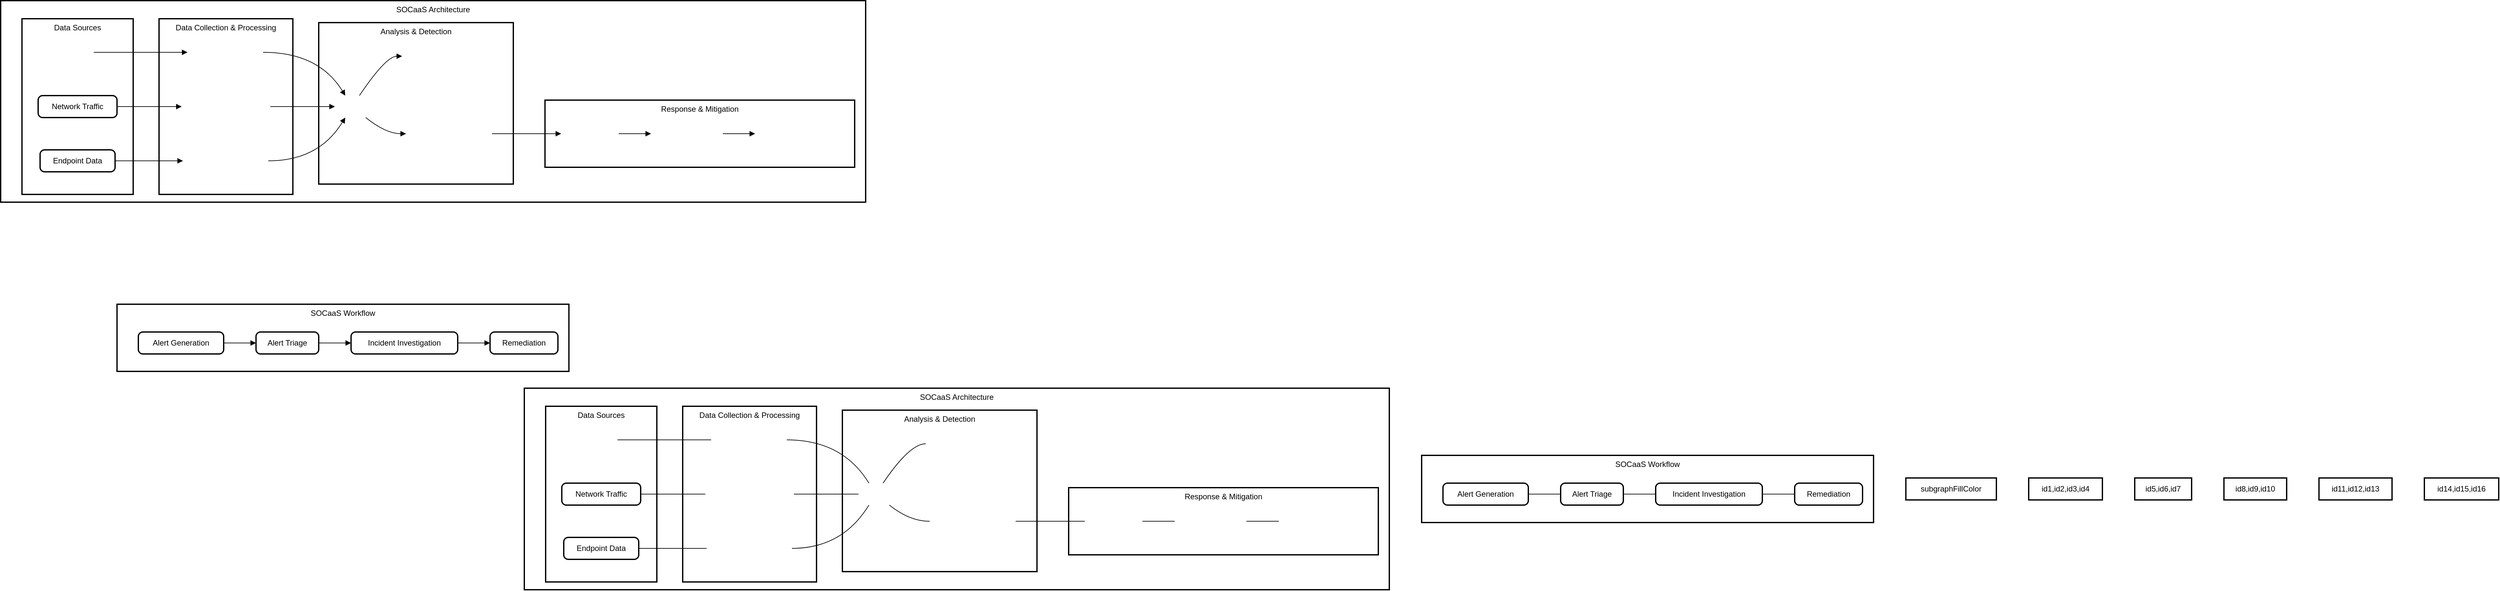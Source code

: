 <mxfile version="24.3.1" type="github">
  <diagram name="Page-1" id="cbZRXVq0jJMvsxt9PghF">
    <mxGraphModel dx="5250" dy="2405" grid="1" gridSize="10" guides="1" tooltips="1" connect="1" arrows="1" fold="1" page="1" pageScale="1" pageWidth="850" pageHeight="1100" math="0" shadow="0">
      <root>
        <mxCell id="0" />
        <mxCell id="1" parent="0" />
        <mxCell id="XcT4s9lWVpxsg88r7cg1-1" value="SOCaaS Architecture" style="whiteSpace=wrap;strokeWidth=2;verticalAlign=top;" vertex="1" parent="1">
          <mxGeometry x="-790" y="180" width="1338" height="312" as="geometry" />
        </mxCell>
        <mxCell id="XcT4s9lWVpxsg88r7cg1-2" value="Logs" style="rounded=1;absoluteArcSize=1;arcSize=14;whiteSpace=wrap;strokeWidth=2;" vertex="1" parent="XcT4s9lWVpxsg88r7cg1-1">
          <mxGeometry x="94" y="63" width="50" height="34" as="geometry" />
        </mxCell>
        <mxCell id="XcT4s9lWVpxsg88r7cg1-3" value="Data Sources" style="whiteSpace=wrap;strokeWidth=2;verticalAlign=top;" vertex="1" parent="XcT4s9lWVpxsg88r7cg1-1">
          <mxGeometry x="33" y="28" width="172" height="272" as="geometry" />
        </mxCell>
        <mxCell id="XcT4s9lWVpxsg88r7cg1-4" value="Log Collectors" style="rounded=1;absoluteArcSize=1;arcSize=14;whiteSpace=wrap;strokeWidth=2;" vertex="1" parent="XcT4s9lWVpxsg88r7cg1-1">
          <mxGeometry x="289" y="63" width="117" height="34" as="geometry" />
        </mxCell>
        <mxCell id="XcT4s9lWVpxsg88r7cg1-5" value="Network Traffic" style="rounded=1;absoluteArcSize=1;arcSize=14;whiteSpace=wrap;strokeWidth=2;" vertex="1" parent="XcT4s9lWVpxsg88r7cg1-1">
          <mxGeometry x="58" y="147" width="122" height="34" as="geometry" />
        </mxCell>
        <mxCell id="XcT4s9lWVpxsg88r7cg1-6" value="Network Sensors" style="rounded=1;absoluteArcSize=1;arcSize=14;whiteSpace=wrap;strokeWidth=2;" vertex="1" parent="XcT4s9lWVpxsg88r7cg1-1">
          <mxGeometry x="280" y="147" width="137" height="34" as="geometry" />
        </mxCell>
        <mxCell id="XcT4s9lWVpxsg88r7cg1-7" value="Endpoint Data" style="rounded=1;absoluteArcSize=1;arcSize=14;whiteSpace=wrap;strokeWidth=2;" vertex="1" parent="XcT4s9lWVpxsg88r7cg1-1">
          <mxGeometry x="61" y="231" width="116" height="34" as="geometry" />
        </mxCell>
        <mxCell id="XcT4s9lWVpxsg88r7cg1-8" value="Endpoint Agents" style="rounded=1;absoluteArcSize=1;arcSize=14;whiteSpace=wrap;strokeWidth=2;" vertex="1" parent="XcT4s9lWVpxsg88r7cg1-1">
          <mxGeometry x="282" y="231" width="132" height="34" as="geometry" />
        </mxCell>
        <mxCell id="XcT4s9lWVpxsg88r7cg1-9" value="SIEM" style="rounded=1;absoluteArcSize=1;arcSize=14;whiteSpace=wrap;strokeWidth=2;" vertex="1" parent="XcT4s9lWVpxsg88r7cg1-1">
          <mxGeometry x="517" y="147" width="54" height="34" as="geometry" />
        </mxCell>
        <mxCell id="XcT4s9lWVpxsg88r7cg1-10" value="Threat Intelligence" style="rounded=1;absoluteArcSize=1;arcSize=14;whiteSpace=wrap;strokeWidth=2;" vertex="1" parent="XcT4s9lWVpxsg88r7cg1-1">
          <mxGeometry x="621" y="69" width="147" height="34" as="geometry" />
        </mxCell>
        <mxCell id="XcT4s9lWVpxsg88r7cg1-11" value="Analytics Engine" style="rounded=1;absoluteArcSize=1;arcSize=14;whiteSpace=wrap;strokeWidth=2;" vertex="1" parent="XcT4s9lWVpxsg88r7cg1-1">
          <mxGeometry x="627" y="189" width="133" height="34" as="geometry" />
        </mxCell>
        <mxCell id="XcT4s9lWVpxsg88r7cg1-12" value="Playbooks" style="rounded=1;absoluteArcSize=1;arcSize=14;whiteSpace=wrap;strokeWidth=2;" vertex="1" parent="XcT4s9lWVpxsg88r7cg1-1">
          <mxGeometry x="867" y="189" width="89" height="34" as="geometry" />
        </mxCell>
        <mxCell id="XcT4s9lWVpxsg88r7cg1-13" value="Orchestration" style="rounded=1;absoluteArcSize=1;arcSize=14;whiteSpace=wrap;strokeWidth=2;" vertex="1" parent="XcT4s9lWVpxsg88r7cg1-1">
          <mxGeometry x="1006" y="189" width="111" height="34" as="geometry" />
        </mxCell>
        <mxCell id="XcT4s9lWVpxsg88r7cg1-14" value="Response Tools" style="rounded=1;absoluteArcSize=1;arcSize=14;whiteSpace=wrap;strokeWidth=2;" vertex="1" parent="XcT4s9lWVpxsg88r7cg1-1">
          <mxGeometry x="1167" y="189" width="129" height="34" as="geometry" />
        </mxCell>
        <mxCell id="XcT4s9lWVpxsg88r7cg1-15" value="Data Collection &amp; Processing" style="whiteSpace=wrap;strokeWidth=2;verticalAlign=top;" vertex="1" parent="XcT4s9lWVpxsg88r7cg1-1">
          <mxGeometry x="245" y="28" width="207" height="272" as="geometry" />
        </mxCell>
        <mxCell id="XcT4s9lWVpxsg88r7cg1-16" value="Analysis &amp; Detection" style="whiteSpace=wrap;strokeWidth=2;verticalAlign=top;" vertex="1" parent="XcT4s9lWVpxsg88r7cg1-1">
          <mxGeometry x="492" y="34" width="301" height="250" as="geometry" />
        </mxCell>
        <mxCell id="XcT4s9lWVpxsg88r7cg1-17" value="Response &amp; Mitigation" style="whiteSpace=wrap;strokeWidth=2;verticalAlign=top;" vertex="1" parent="XcT4s9lWVpxsg88r7cg1-1">
          <mxGeometry x="842" y="154" width="479" height="104" as="geometry" />
        </mxCell>
        <mxCell id="XcT4s9lWVpxsg88r7cg1-18" value="" style="curved=1;startArrow=none;endArrow=block;exitX=0.994;exitY=0.5;entryX=0.004;entryY=0.5;rounded=0;" edge="1" parent="XcT4s9lWVpxsg88r7cg1-1" source="XcT4s9lWVpxsg88r7cg1-2" target="XcT4s9lWVpxsg88r7cg1-4">
          <mxGeometry relative="1" as="geometry">
            <Array as="points" />
          </mxGeometry>
        </mxCell>
        <mxCell id="XcT4s9lWVpxsg88r7cg1-19" value="" style="curved=1;startArrow=none;endArrow=block;exitX=0.998;exitY=0.5;entryX=-0.002;entryY=0.5;rounded=0;" edge="1" parent="XcT4s9lWVpxsg88r7cg1-1" source="XcT4s9lWVpxsg88r7cg1-5" target="XcT4s9lWVpxsg88r7cg1-6">
          <mxGeometry relative="1" as="geometry">
            <Array as="points" />
          </mxGeometry>
        </mxCell>
        <mxCell id="XcT4s9lWVpxsg88r7cg1-20" value="" style="curved=1;startArrow=none;endArrow=block;exitX=1.001;exitY=0.5;entryX=-0.001;entryY=0.5;rounded=0;" edge="1" parent="XcT4s9lWVpxsg88r7cg1-1" source="XcT4s9lWVpxsg88r7cg1-7" target="XcT4s9lWVpxsg88r7cg1-8">
          <mxGeometry relative="1" as="geometry">
            <Array as="points" />
          </mxGeometry>
        </mxCell>
        <mxCell id="XcT4s9lWVpxsg88r7cg1-21" value="" style="curved=1;startArrow=none;endArrow=block;exitX=1.006;exitY=0.5;entryX=0.297;entryY=0;rounded=0;" edge="1" parent="XcT4s9lWVpxsg88r7cg1-1" source="XcT4s9lWVpxsg88r7cg1-4" target="XcT4s9lWVpxsg88r7cg1-9">
          <mxGeometry relative="1" as="geometry">
            <Array as="points">
              <mxPoint x="492" y="80" />
            </Array>
          </mxGeometry>
        </mxCell>
        <mxCell id="XcT4s9lWVpxsg88r7cg1-22" value="" style="curved=1;startArrow=none;endArrow=block;exitX=0.997;exitY=0.5;entryX=-0.009;entryY=0.5;rounded=0;" edge="1" parent="XcT4s9lWVpxsg88r7cg1-1" source="XcT4s9lWVpxsg88r7cg1-6" target="XcT4s9lWVpxsg88r7cg1-9">
          <mxGeometry relative="1" as="geometry">
            <Array as="points" />
          </mxGeometry>
        </mxCell>
        <mxCell id="XcT4s9lWVpxsg88r7cg1-23" value="" style="curved=1;startArrow=none;endArrow=block;exitX=1.003;exitY=0.5;entryX=0.297;entryY=1;rounded=0;" edge="1" parent="XcT4s9lWVpxsg88r7cg1-1" source="XcT4s9lWVpxsg88r7cg1-8" target="XcT4s9lWVpxsg88r7cg1-9">
          <mxGeometry relative="1" as="geometry">
            <Array as="points">
              <mxPoint x="492" y="248" />
            </Array>
          </mxGeometry>
        </mxCell>
        <mxCell id="XcT4s9lWVpxsg88r7cg1-24" value="" style="curved=1;startArrow=none;endArrow=block;exitX=0.703;exitY=0;entryX=-0.002;entryY=0.5;rounded=0;" edge="1" parent="XcT4s9lWVpxsg88r7cg1-1" source="XcT4s9lWVpxsg88r7cg1-9" target="XcT4s9lWVpxsg88r7cg1-10">
          <mxGeometry relative="1" as="geometry">
            <Array as="points">
              <mxPoint x="596" y="86" />
            </Array>
          </mxGeometry>
        </mxCell>
        <mxCell id="XcT4s9lWVpxsg88r7cg1-25" value="" style="curved=1;startArrow=none;endArrow=block;exitX=0.883;exitY=1;entryX=0.003;entryY=0.5;rounded=0;" edge="1" parent="XcT4s9lWVpxsg88r7cg1-1" source="XcT4s9lWVpxsg88r7cg1-9" target="XcT4s9lWVpxsg88r7cg1-11">
          <mxGeometry relative="1" as="geometry">
            <Array as="points">
              <mxPoint x="596" y="206" />
            </Array>
          </mxGeometry>
        </mxCell>
        <mxCell id="XcT4s9lWVpxsg88r7cg1-26" value="" style="curved=1;startArrow=none;endArrow=block;exitX=1.005;exitY=0.5;entryX=0.003;entryY=0.5;rounded=0;" edge="1" parent="XcT4s9lWVpxsg88r7cg1-1" source="XcT4s9lWVpxsg88r7cg1-11" target="XcT4s9lWVpxsg88r7cg1-12">
          <mxGeometry relative="1" as="geometry">
            <Array as="points" />
          </mxGeometry>
        </mxCell>
        <mxCell id="XcT4s9lWVpxsg88r7cg1-27" value="" style="curved=1;startArrow=none;endArrow=block;exitX=1.001;exitY=0.5;entryX=0.001;entryY=0.5;rounded=0;" edge="1" parent="XcT4s9lWVpxsg88r7cg1-1" source="XcT4s9lWVpxsg88r7cg1-12" target="XcT4s9lWVpxsg88r7cg1-13">
          <mxGeometry relative="1" as="geometry">
            <Array as="points" />
          </mxGeometry>
        </mxCell>
        <mxCell id="XcT4s9lWVpxsg88r7cg1-28" value="" style="curved=1;startArrow=none;endArrow=block;exitX=1.002;exitY=0.5;entryX=0.001;entryY=0.5;rounded=0;" edge="1" parent="XcT4s9lWVpxsg88r7cg1-1" source="XcT4s9lWVpxsg88r7cg1-13" target="XcT4s9lWVpxsg88r7cg1-14">
          <mxGeometry relative="1" as="geometry">
            <Array as="points" />
          </mxGeometry>
        </mxCell>
        <mxCell id="XcT4s9lWVpxsg88r7cg1-29" value="SOCaaS Workflow" style="whiteSpace=wrap;strokeWidth=2;verticalAlign=top;" vertex="1" parent="1">
          <mxGeometry x="-610" y="650" width="699" height="104" as="geometry" />
        </mxCell>
        <mxCell id="XcT4s9lWVpxsg88r7cg1-30" value="Alert Generation" style="rounded=1;absoluteArcSize=1;arcSize=14;whiteSpace=wrap;strokeWidth=2;" vertex="1" parent="XcT4s9lWVpxsg88r7cg1-29">
          <mxGeometry x="33" y="43" width="132" height="34" as="geometry" />
        </mxCell>
        <mxCell id="XcT4s9lWVpxsg88r7cg1-31" value="Alert Triage" style="rounded=1;absoluteArcSize=1;arcSize=14;whiteSpace=wrap;strokeWidth=2;" vertex="1" parent="XcT4s9lWVpxsg88r7cg1-29">
          <mxGeometry x="215" y="43" width="97" height="34" as="geometry" />
        </mxCell>
        <mxCell id="XcT4s9lWVpxsg88r7cg1-32" value="Incident Investigation" style="rounded=1;absoluteArcSize=1;arcSize=14;whiteSpace=wrap;strokeWidth=2;" vertex="1" parent="XcT4s9lWVpxsg88r7cg1-29">
          <mxGeometry x="362" y="43" width="165" height="34" as="geometry" />
        </mxCell>
        <mxCell id="XcT4s9lWVpxsg88r7cg1-33" value="Remediation" style="rounded=1;absoluteArcSize=1;arcSize=14;whiteSpace=wrap;strokeWidth=2;" vertex="1" parent="XcT4s9lWVpxsg88r7cg1-29">
          <mxGeometry x="577" y="43" width="105" height="34" as="geometry" />
        </mxCell>
        <mxCell id="XcT4s9lWVpxsg88r7cg1-34" value="" style="curved=1;startArrow=none;endArrow=block;exitX=0.996;exitY=0.5;entryX=-0.005;entryY=0.5;rounded=0;" edge="1" parent="XcT4s9lWVpxsg88r7cg1-29" source="XcT4s9lWVpxsg88r7cg1-30" target="XcT4s9lWVpxsg88r7cg1-31">
          <mxGeometry relative="1" as="geometry">
            <Array as="points" />
          </mxGeometry>
        </mxCell>
        <mxCell id="XcT4s9lWVpxsg88r7cg1-35" value="" style="curved=1;startArrow=none;endArrow=block;exitX=0.996;exitY=0.5;entryX=-0.002;entryY=0.5;rounded=0;" edge="1" parent="XcT4s9lWVpxsg88r7cg1-29" source="XcT4s9lWVpxsg88r7cg1-31" target="XcT4s9lWVpxsg88r7cg1-32">
          <mxGeometry relative="1" as="geometry">
            <Array as="points" />
          </mxGeometry>
        </mxCell>
        <mxCell id="XcT4s9lWVpxsg88r7cg1-36" value="" style="curved=1;startArrow=none;endArrow=block;exitX=1;exitY=0.5;entryX=0;entryY=0.5;rounded=0;" edge="1" parent="XcT4s9lWVpxsg88r7cg1-29" source="XcT4s9lWVpxsg88r7cg1-32" target="XcT4s9lWVpxsg88r7cg1-33">
          <mxGeometry relative="1" as="geometry">
            <Array as="points" />
          </mxGeometry>
        </mxCell>
        <mxCell id="XcT4s9lWVpxsg88r7cg1-38" value="SOCaaS Architecture" style="whiteSpace=wrap;strokeWidth=2;verticalAlign=top;" vertex="1" parent="1">
          <mxGeometry x="20" y="780" width="1338" height="312" as="geometry" />
        </mxCell>
        <mxCell id="XcT4s9lWVpxsg88r7cg1-39" value="Logs" style="rounded=1;absoluteArcSize=1;arcSize=14;whiteSpace=wrap;strokeWidth=2;" vertex="1" parent="XcT4s9lWVpxsg88r7cg1-38">
          <mxGeometry x="94" y="63" width="50" height="34" as="geometry" />
        </mxCell>
        <mxCell id="XcT4s9lWVpxsg88r7cg1-40" value="Data Sources" style="whiteSpace=wrap;strokeWidth=2;verticalAlign=top;" vertex="1" parent="XcT4s9lWVpxsg88r7cg1-38">
          <mxGeometry x="33" y="28" width="172" height="272" as="geometry" />
        </mxCell>
        <mxCell id="XcT4s9lWVpxsg88r7cg1-41" value="Log Collectors" style="rounded=1;absoluteArcSize=1;arcSize=14;whiteSpace=wrap;strokeWidth=2;" vertex="1" parent="XcT4s9lWVpxsg88r7cg1-38">
          <mxGeometry x="289" y="63" width="117" height="34" as="geometry" />
        </mxCell>
        <mxCell id="XcT4s9lWVpxsg88r7cg1-42" value="Network Traffic" style="rounded=1;absoluteArcSize=1;arcSize=14;whiteSpace=wrap;strokeWidth=2;" vertex="1" parent="XcT4s9lWVpxsg88r7cg1-38">
          <mxGeometry x="58" y="147" width="122" height="34" as="geometry" />
        </mxCell>
        <mxCell id="XcT4s9lWVpxsg88r7cg1-43" value="Network Sensors" style="rounded=1;absoluteArcSize=1;arcSize=14;whiteSpace=wrap;strokeWidth=2;" vertex="1" parent="XcT4s9lWVpxsg88r7cg1-38">
          <mxGeometry x="280" y="147" width="137" height="34" as="geometry" />
        </mxCell>
        <mxCell id="XcT4s9lWVpxsg88r7cg1-44" value="Endpoint Data" style="rounded=1;absoluteArcSize=1;arcSize=14;whiteSpace=wrap;strokeWidth=2;" vertex="1" parent="XcT4s9lWVpxsg88r7cg1-38">
          <mxGeometry x="61" y="231" width="116" height="34" as="geometry" />
        </mxCell>
        <mxCell id="XcT4s9lWVpxsg88r7cg1-45" value="Endpoint Agents" style="rounded=1;absoluteArcSize=1;arcSize=14;whiteSpace=wrap;strokeWidth=2;" vertex="1" parent="XcT4s9lWVpxsg88r7cg1-38">
          <mxGeometry x="282" y="231" width="132" height="34" as="geometry" />
        </mxCell>
        <mxCell id="XcT4s9lWVpxsg88r7cg1-46" value="SIEM" style="rounded=1;absoluteArcSize=1;arcSize=14;whiteSpace=wrap;strokeWidth=2;" vertex="1" parent="XcT4s9lWVpxsg88r7cg1-38">
          <mxGeometry x="517" y="147" width="54" height="34" as="geometry" />
        </mxCell>
        <mxCell id="XcT4s9lWVpxsg88r7cg1-47" value="Threat Intelligence" style="rounded=1;absoluteArcSize=1;arcSize=14;whiteSpace=wrap;strokeWidth=2;" vertex="1" parent="XcT4s9lWVpxsg88r7cg1-38">
          <mxGeometry x="621" y="69" width="147" height="34" as="geometry" />
        </mxCell>
        <mxCell id="XcT4s9lWVpxsg88r7cg1-48" value="Analytics Engine" style="rounded=1;absoluteArcSize=1;arcSize=14;whiteSpace=wrap;strokeWidth=2;" vertex="1" parent="XcT4s9lWVpxsg88r7cg1-38">
          <mxGeometry x="627" y="189" width="133" height="34" as="geometry" />
        </mxCell>
        <mxCell id="XcT4s9lWVpxsg88r7cg1-49" value="Playbooks" style="rounded=1;absoluteArcSize=1;arcSize=14;whiteSpace=wrap;strokeWidth=2;" vertex="1" parent="XcT4s9lWVpxsg88r7cg1-38">
          <mxGeometry x="867" y="189" width="89" height="34" as="geometry" />
        </mxCell>
        <mxCell id="XcT4s9lWVpxsg88r7cg1-50" value="Orchestration" style="rounded=1;absoluteArcSize=1;arcSize=14;whiteSpace=wrap;strokeWidth=2;" vertex="1" parent="XcT4s9lWVpxsg88r7cg1-38">
          <mxGeometry x="1006" y="189" width="111" height="34" as="geometry" />
        </mxCell>
        <mxCell id="XcT4s9lWVpxsg88r7cg1-51" value="Response Tools" style="rounded=1;absoluteArcSize=1;arcSize=14;whiteSpace=wrap;strokeWidth=2;" vertex="1" parent="XcT4s9lWVpxsg88r7cg1-38">
          <mxGeometry x="1167" y="189" width="129" height="34" as="geometry" />
        </mxCell>
        <mxCell id="XcT4s9lWVpxsg88r7cg1-52" value="Data Collection &amp; Processing" style="whiteSpace=wrap;strokeWidth=2;verticalAlign=top;" vertex="1" parent="XcT4s9lWVpxsg88r7cg1-38">
          <mxGeometry x="245" y="28" width="207" height="272" as="geometry" />
        </mxCell>
        <mxCell id="XcT4s9lWVpxsg88r7cg1-53" value="Analysis &amp; Detection" style="whiteSpace=wrap;strokeWidth=2;verticalAlign=top;" vertex="1" parent="XcT4s9lWVpxsg88r7cg1-38">
          <mxGeometry x="492" y="34" width="301" height="250" as="geometry" />
        </mxCell>
        <mxCell id="XcT4s9lWVpxsg88r7cg1-54" value="Response &amp; Mitigation" style="whiteSpace=wrap;strokeWidth=2;verticalAlign=top;" vertex="1" parent="XcT4s9lWVpxsg88r7cg1-38">
          <mxGeometry x="842" y="154" width="479" height="104" as="geometry" />
        </mxCell>
        <mxCell id="XcT4s9lWVpxsg88r7cg1-55" value="" style="curved=1;startArrow=none;endArrow=none;exitX=0.994;exitY=0.5;entryX=0.004;entryY=0.5;rounded=0;" edge="1" parent="XcT4s9lWVpxsg88r7cg1-38" source="XcT4s9lWVpxsg88r7cg1-39" target="XcT4s9lWVpxsg88r7cg1-41">
          <mxGeometry relative="1" as="geometry">
            <Array as="points" />
          </mxGeometry>
        </mxCell>
        <mxCell id="XcT4s9lWVpxsg88r7cg1-56" value="" style="curved=1;startArrow=none;endArrow=none;exitX=0.998;exitY=0.5;entryX=-0.002;entryY=0.5;rounded=0;" edge="1" parent="XcT4s9lWVpxsg88r7cg1-38" source="XcT4s9lWVpxsg88r7cg1-42" target="XcT4s9lWVpxsg88r7cg1-43">
          <mxGeometry relative="1" as="geometry">
            <Array as="points" />
          </mxGeometry>
        </mxCell>
        <mxCell id="XcT4s9lWVpxsg88r7cg1-57" value="" style="curved=1;startArrow=none;endArrow=none;exitX=1.001;exitY=0.5;entryX=-0.001;entryY=0.5;rounded=0;" edge="1" parent="XcT4s9lWVpxsg88r7cg1-38" source="XcT4s9lWVpxsg88r7cg1-44" target="XcT4s9lWVpxsg88r7cg1-45">
          <mxGeometry relative="1" as="geometry">
            <Array as="points" />
          </mxGeometry>
        </mxCell>
        <mxCell id="XcT4s9lWVpxsg88r7cg1-58" value="" style="curved=1;startArrow=none;endArrow=none;exitX=1.006;exitY=0.5;entryX=0.297;entryY=0;rounded=0;" edge="1" parent="XcT4s9lWVpxsg88r7cg1-38" source="XcT4s9lWVpxsg88r7cg1-41" target="XcT4s9lWVpxsg88r7cg1-46">
          <mxGeometry relative="1" as="geometry">
            <Array as="points">
              <mxPoint x="492" y="80" />
            </Array>
          </mxGeometry>
        </mxCell>
        <mxCell id="XcT4s9lWVpxsg88r7cg1-59" value="" style="curved=1;startArrow=none;endArrow=none;exitX=0.997;exitY=0.5;entryX=-0.009;entryY=0.5;rounded=0;" edge="1" parent="XcT4s9lWVpxsg88r7cg1-38" source="XcT4s9lWVpxsg88r7cg1-43" target="XcT4s9lWVpxsg88r7cg1-46">
          <mxGeometry relative="1" as="geometry">
            <Array as="points" />
          </mxGeometry>
        </mxCell>
        <mxCell id="XcT4s9lWVpxsg88r7cg1-60" value="" style="curved=1;startArrow=none;endArrow=none;exitX=1.003;exitY=0.5;entryX=0.297;entryY=1;rounded=0;" edge="1" parent="XcT4s9lWVpxsg88r7cg1-38" source="XcT4s9lWVpxsg88r7cg1-45" target="XcT4s9lWVpxsg88r7cg1-46">
          <mxGeometry relative="1" as="geometry">
            <Array as="points">
              <mxPoint x="492" y="248" />
            </Array>
          </mxGeometry>
        </mxCell>
        <mxCell id="XcT4s9lWVpxsg88r7cg1-61" value="" style="curved=1;startArrow=none;endArrow=none;exitX=0.703;exitY=0;entryX=-0.002;entryY=0.5;rounded=0;" edge="1" parent="XcT4s9lWVpxsg88r7cg1-38" source="XcT4s9lWVpxsg88r7cg1-46" target="XcT4s9lWVpxsg88r7cg1-47">
          <mxGeometry relative="1" as="geometry">
            <Array as="points">
              <mxPoint x="596" y="86" />
            </Array>
          </mxGeometry>
        </mxCell>
        <mxCell id="XcT4s9lWVpxsg88r7cg1-62" value="" style="curved=1;startArrow=none;endArrow=none;exitX=0.883;exitY=1;entryX=0.003;entryY=0.5;rounded=0;" edge="1" parent="XcT4s9lWVpxsg88r7cg1-38" source="XcT4s9lWVpxsg88r7cg1-46" target="XcT4s9lWVpxsg88r7cg1-48">
          <mxGeometry relative="1" as="geometry">
            <Array as="points">
              <mxPoint x="596" y="206" />
            </Array>
          </mxGeometry>
        </mxCell>
        <mxCell id="XcT4s9lWVpxsg88r7cg1-63" value="" style="curved=1;startArrow=none;endArrow=none;exitX=1.005;exitY=0.5;entryX=0.003;entryY=0.5;rounded=0;" edge="1" parent="XcT4s9lWVpxsg88r7cg1-38" source="XcT4s9lWVpxsg88r7cg1-48" target="XcT4s9lWVpxsg88r7cg1-49">
          <mxGeometry relative="1" as="geometry">
            <Array as="points" />
          </mxGeometry>
        </mxCell>
        <mxCell id="XcT4s9lWVpxsg88r7cg1-64" value="" style="curved=1;startArrow=none;endArrow=none;exitX=1.001;exitY=0.5;entryX=0.001;entryY=0.5;rounded=0;" edge="1" parent="XcT4s9lWVpxsg88r7cg1-38" source="XcT4s9lWVpxsg88r7cg1-49" target="XcT4s9lWVpxsg88r7cg1-50">
          <mxGeometry relative="1" as="geometry">
            <Array as="points" />
          </mxGeometry>
        </mxCell>
        <mxCell id="XcT4s9lWVpxsg88r7cg1-65" value="" style="curved=1;startArrow=none;endArrow=none;exitX=1.002;exitY=0.5;entryX=0.001;entryY=0.5;rounded=0;" edge="1" parent="XcT4s9lWVpxsg88r7cg1-38" source="XcT4s9lWVpxsg88r7cg1-50" target="XcT4s9lWVpxsg88r7cg1-51">
          <mxGeometry relative="1" as="geometry">
            <Array as="points" />
          </mxGeometry>
        </mxCell>
        <mxCell id="XcT4s9lWVpxsg88r7cg1-66" value="SOCaaS Workflow" style="whiteSpace=wrap;strokeWidth=2;verticalAlign=top;" vertex="1" parent="1">
          <mxGeometry x="1408" y="884" width="699" height="104" as="geometry" />
        </mxCell>
        <mxCell id="XcT4s9lWVpxsg88r7cg1-67" value="Alert Generation" style="rounded=1;absoluteArcSize=1;arcSize=14;whiteSpace=wrap;strokeWidth=2;" vertex="1" parent="XcT4s9lWVpxsg88r7cg1-66">
          <mxGeometry x="33" y="43" width="132" height="34" as="geometry" />
        </mxCell>
        <mxCell id="XcT4s9lWVpxsg88r7cg1-68" value="Alert Triage" style="rounded=1;absoluteArcSize=1;arcSize=14;whiteSpace=wrap;strokeWidth=2;" vertex="1" parent="XcT4s9lWVpxsg88r7cg1-66">
          <mxGeometry x="215" y="43" width="97" height="34" as="geometry" />
        </mxCell>
        <mxCell id="XcT4s9lWVpxsg88r7cg1-69" value="Incident Investigation" style="rounded=1;absoluteArcSize=1;arcSize=14;whiteSpace=wrap;strokeWidth=2;" vertex="1" parent="XcT4s9lWVpxsg88r7cg1-66">
          <mxGeometry x="362" y="43" width="165" height="34" as="geometry" />
        </mxCell>
        <mxCell id="XcT4s9lWVpxsg88r7cg1-70" value="Remediation" style="rounded=1;absoluteArcSize=1;arcSize=14;whiteSpace=wrap;strokeWidth=2;" vertex="1" parent="XcT4s9lWVpxsg88r7cg1-66">
          <mxGeometry x="577" y="43" width="105" height="34" as="geometry" />
        </mxCell>
        <mxCell id="XcT4s9lWVpxsg88r7cg1-71" value="" style="curved=1;startArrow=none;endArrow=none;exitX=0.996;exitY=0.5;entryX=-0.005;entryY=0.5;rounded=0;" edge="1" parent="XcT4s9lWVpxsg88r7cg1-66" source="XcT4s9lWVpxsg88r7cg1-67" target="XcT4s9lWVpxsg88r7cg1-68">
          <mxGeometry relative="1" as="geometry">
            <Array as="points" />
          </mxGeometry>
        </mxCell>
        <mxCell id="XcT4s9lWVpxsg88r7cg1-72" value="" style="curved=1;startArrow=none;endArrow=none;exitX=0.996;exitY=0.5;entryX=-0.002;entryY=0.5;rounded=0;" edge="1" parent="XcT4s9lWVpxsg88r7cg1-66" source="XcT4s9lWVpxsg88r7cg1-68" target="XcT4s9lWVpxsg88r7cg1-69">
          <mxGeometry relative="1" as="geometry">
            <Array as="points" />
          </mxGeometry>
        </mxCell>
        <mxCell id="XcT4s9lWVpxsg88r7cg1-73" value="" style="curved=1;startArrow=none;endArrow=none;exitX=1;exitY=0.5;entryX=0;entryY=0.5;rounded=0;" edge="1" parent="XcT4s9lWVpxsg88r7cg1-66" source="XcT4s9lWVpxsg88r7cg1-69" target="XcT4s9lWVpxsg88r7cg1-70">
          <mxGeometry relative="1" as="geometry">
            <Array as="points" />
          </mxGeometry>
        </mxCell>
        <mxCell id="XcT4s9lWVpxsg88r7cg1-74" value="subgraphFillColor" style="whiteSpace=wrap;strokeWidth=2;" vertex="1" parent="1">
          <mxGeometry x="2157" y="919" width="140" height="34" as="geometry" />
        </mxCell>
        <mxCell id="XcT4s9lWVpxsg88r7cg1-75" value="id1,id2,id3,id4" style="whiteSpace=wrap;strokeWidth=2;" vertex="1" parent="1">
          <mxGeometry x="2347" y="919" width="114" height="34" as="geometry" />
        </mxCell>
        <mxCell id="XcT4s9lWVpxsg88r7cg1-76" value="id5,id6,id7" style="whiteSpace=wrap;strokeWidth=2;" vertex="1" parent="1">
          <mxGeometry x="2511" y="919" width="88" height="34" as="geometry" />
        </mxCell>
        <mxCell id="XcT4s9lWVpxsg88r7cg1-77" value="id8,id9,id10" style="whiteSpace=wrap;strokeWidth=2;" vertex="1" parent="1">
          <mxGeometry x="2649" y="919" width="97" height="34" as="geometry" />
        </mxCell>
        <mxCell id="XcT4s9lWVpxsg88r7cg1-78" value="id11,id12,id13" style="whiteSpace=wrap;strokeWidth=2;" vertex="1" parent="1">
          <mxGeometry x="2796" y="919" width="113" height="34" as="geometry" />
        </mxCell>
        <mxCell id="XcT4s9lWVpxsg88r7cg1-79" value="id14,id15,id16" style="whiteSpace=wrap;strokeWidth=2;" vertex="1" parent="1">
          <mxGeometry x="2959" y="919" width="115" height="34" as="geometry" />
        </mxCell>
      </root>
    </mxGraphModel>
  </diagram>
</mxfile>
